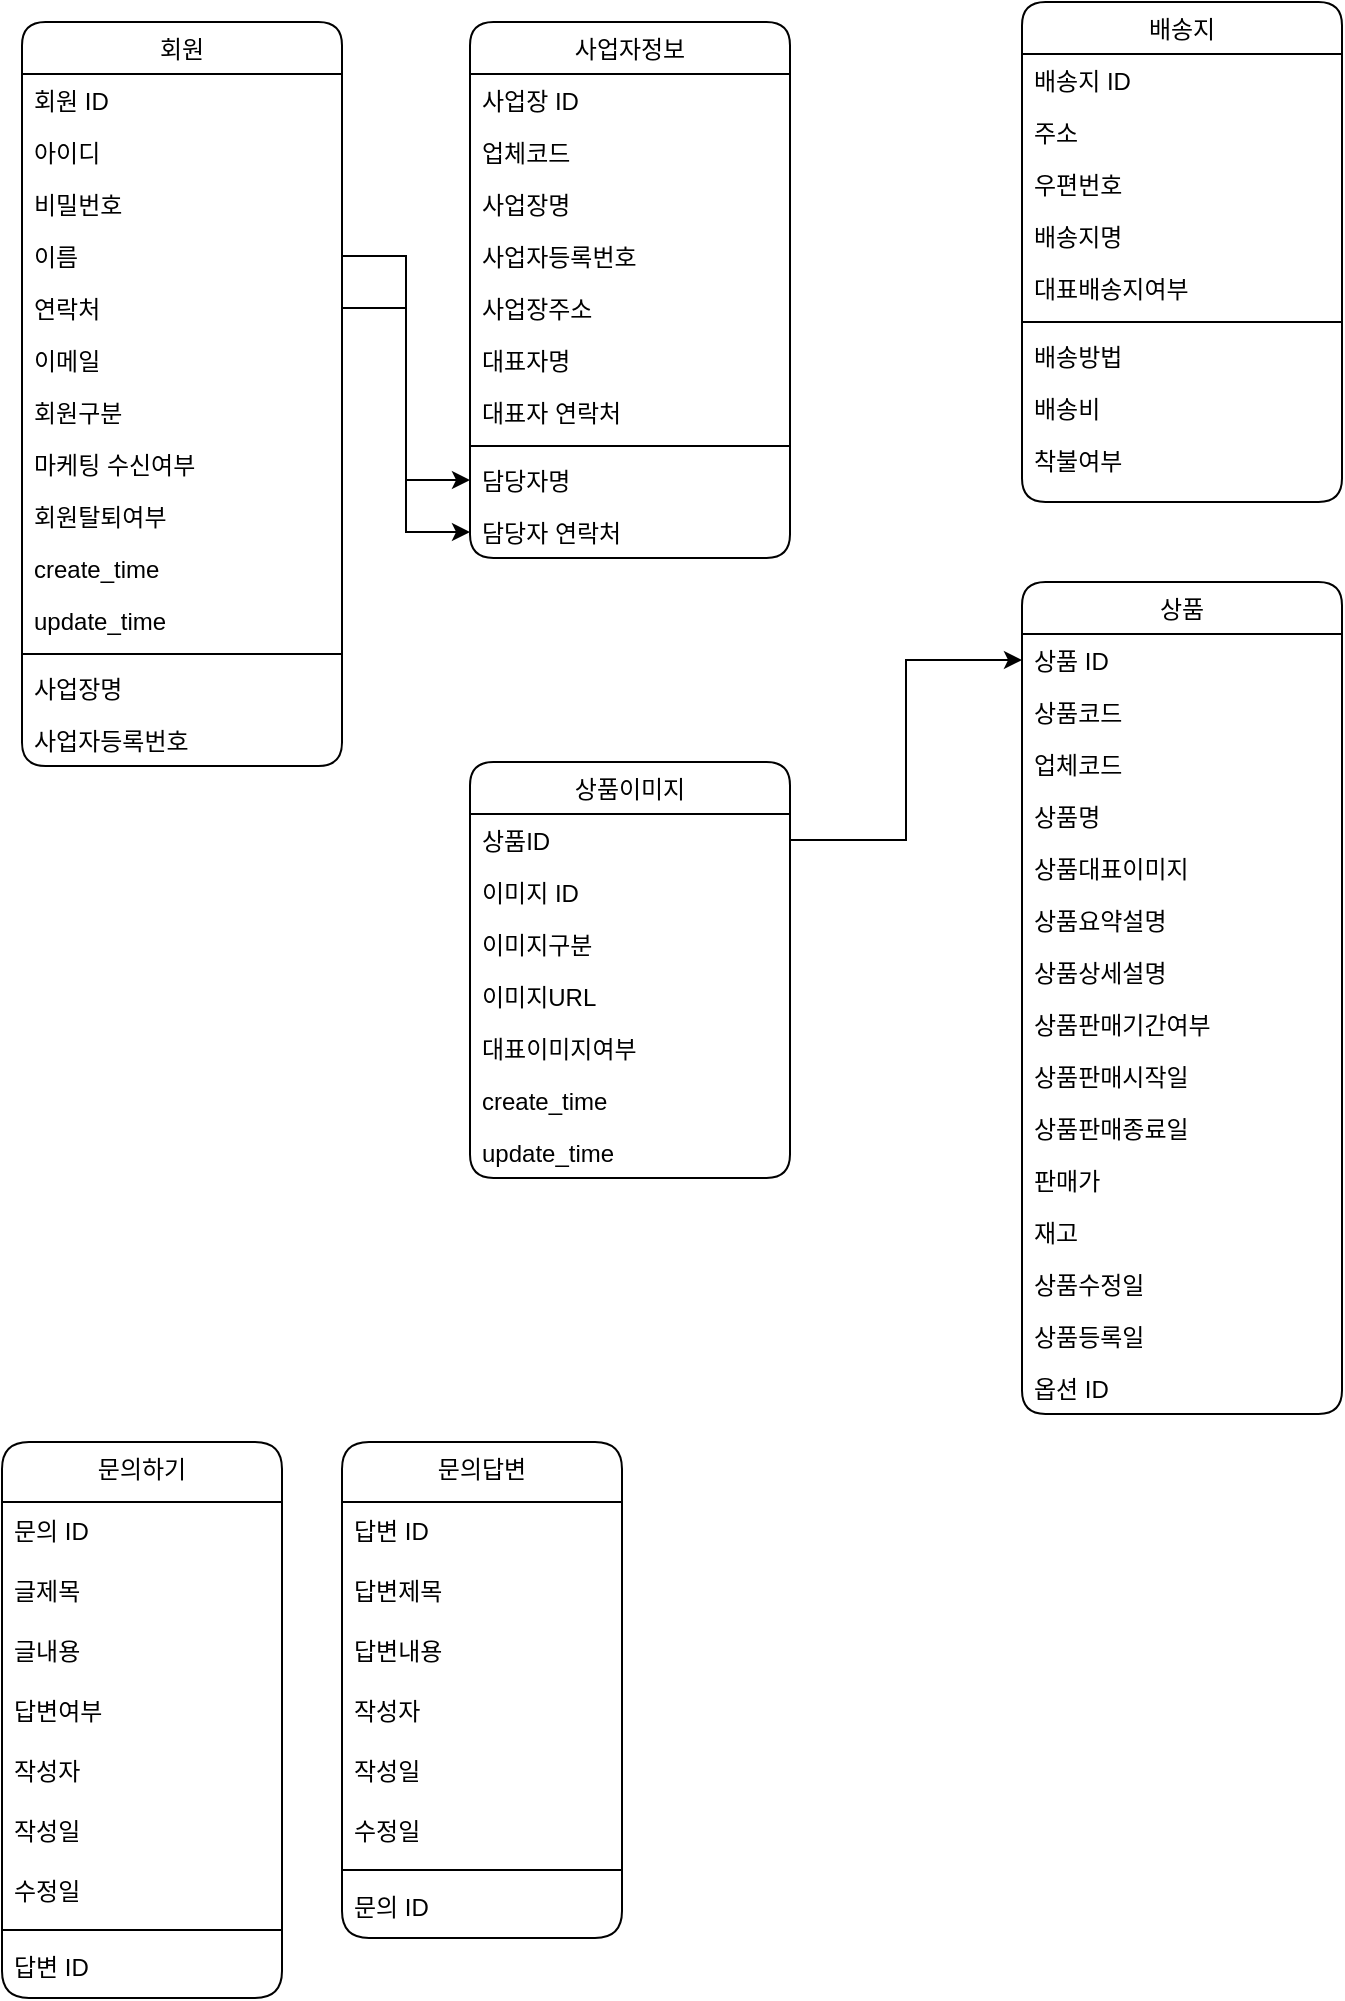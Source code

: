 <mxfile version="24.2.3" type="github">
  <diagram id="C5RBs43oDa-KdzZeNtuy" name="Page-1">
    <mxGraphModel dx="867" dy="577" grid="1" gridSize="10" guides="1" tooltips="1" connect="1" arrows="1" fold="1" page="1" pageScale="1" pageWidth="827" pageHeight="1169" background="#ffffff" math="0" shadow="0">
      <root>
        <mxCell id="WIyWlLk6GJQsqaUBKTNV-0" />
        <mxCell id="WIyWlLk6GJQsqaUBKTNV-1" parent="WIyWlLk6GJQsqaUBKTNV-0" />
        <mxCell id="zkfFHV4jXpPFQw0GAbJ--0" value="회원" style="swimlane;fontStyle=0;align=center;verticalAlign=top;childLayout=stackLayout;horizontal=1;startSize=26;horizontalStack=0;resizeParent=1;resizeLast=0;collapsible=1;marginBottom=0;rounded=1;shadow=0;strokeWidth=1;labelBackgroundColor=none;" parent="WIyWlLk6GJQsqaUBKTNV-1" vertex="1">
          <mxGeometry x="30" y="80" width="160" height="372" as="geometry">
            <mxRectangle x="230" y="140" width="160" height="26" as="alternateBounds" />
          </mxGeometry>
        </mxCell>
        <mxCell id="D6CnnBwUjy6RVh7Km_Zz-2" value="회원 ID" style="text;align=left;verticalAlign=top;spacingLeft=4;spacingRight=4;overflow=hidden;rotatable=0;points=[[0,0.5],[1,0.5]];portConstraint=eastwest;rounded=1;labelBackgroundColor=none;" parent="zkfFHV4jXpPFQw0GAbJ--0" vertex="1">
          <mxGeometry y="26" width="160" height="26" as="geometry" />
        </mxCell>
        <mxCell id="zkfFHV4jXpPFQw0GAbJ--3" value="아이디" style="text;align=left;verticalAlign=top;spacingLeft=4;spacingRight=4;overflow=hidden;rotatable=0;points=[[0,0.5],[1,0.5]];portConstraint=eastwest;rounded=1;shadow=0;html=0;labelBackgroundColor=none;" parent="zkfFHV4jXpPFQw0GAbJ--0" vertex="1">
          <mxGeometry y="52" width="160" height="26" as="geometry" />
        </mxCell>
        <mxCell id="D6CnnBwUjy6RVh7Km_Zz-1" value="비밀번호" style="text;align=left;verticalAlign=top;spacingLeft=4;spacingRight=4;overflow=hidden;rotatable=0;points=[[0,0.5],[1,0.5]];portConstraint=eastwest;rounded=1;labelBackgroundColor=none;" parent="zkfFHV4jXpPFQw0GAbJ--0" vertex="1">
          <mxGeometry y="78" width="160" height="26" as="geometry" />
        </mxCell>
        <mxCell id="zkfFHV4jXpPFQw0GAbJ--1" value="이름" style="text;align=left;verticalAlign=top;spacingLeft=4;spacingRight=4;overflow=hidden;rotatable=0;points=[[0,0.5],[1,0.5]];portConstraint=eastwest;rounded=1;labelBackgroundColor=none;" parent="zkfFHV4jXpPFQw0GAbJ--0" vertex="1">
          <mxGeometry y="104" width="160" height="26" as="geometry" />
        </mxCell>
        <mxCell id="zkfFHV4jXpPFQw0GAbJ--2" value="연락처" style="text;align=left;verticalAlign=top;spacingLeft=4;spacingRight=4;overflow=hidden;rotatable=0;points=[[0,0.5],[1,0.5]];portConstraint=eastwest;rounded=1;shadow=0;html=0;labelBackgroundColor=none;" parent="zkfFHV4jXpPFQw0GAbJ--0" vertex="1">
          <mxGeometry y="130" width="160" height="26" as="geometry" />
        </mxCell>
        <mxCell id="zkfFHV4jXpPFQw0GAbJ--5" value="이메일" style="text;align=left;verticalAlign=top;spacingLeft=4;spacingRight=4;overflow=hidden;rotatable=0;points=[[0,0.5],[1,0.5]];portConstraint=eastwest;rounded=1;labelBackgroundColor=none;" parent="zkfFHV4jXpPFQw0GAbJ--0" vertex="1">
          <mxGeometry y="156" width="160" height="26" as="geometry" />
        </mxCell>
        <mxCell id="8sYRke0jNfnRcLqzot3i-26" value="회원구분" style="text;align=left;verticalAlign=top;spacingLeft=4;spacingRight=4;overflow=hidden;rotatable=0;points=[[0,0.5],[1,0.5]];portConstraint=eastwest;rounded=1;labelBackgroundColor=none;" vertex="1" parent="zkfFHV4jXpPFQw0GAbJ--0">
          <mxGeometry y="182" width="160" height="26" as="geometry" />
        </mxCell>
        <mxCell id="D6CnnBwUjy6RVh7Km_Zz-12" value="마케팅 수신여부" style="text;align=left;verticalAlign=top;spacingLeft=4;spacingRight=4;overflow=hidden;rotatable=0;points=[[0,0.5],[1,0.5]];portConstraint=eastwest;rounded=1;labelBackgroundColor=none;" parent="zkfFHV4jXpPFQw0GAbJ--0" vertex="1">
          <mxGeometry y="208" width="160" height="26" as="geometry" />
        </mxCell>
        <mxCell id="D6CnnBwUjy6RVh7Km_Zz-54" value="회원탈퇴여부" style="text;align=left;verticalAlign=top;spacingLeft=4;spacingRight=4;overflow=hidden;rotatable=0;points=[[0,0.5],[1,0.5]];portConstraint=eastwest;rounded=1;labelBackgroundColor=none;" parent="zkfFHV4jXpPFQw0GAbJ--0" vertex="1">
          <mxGeometry y="234" width="160" height="26" as="geometry" />
        </mxCell>
        <mxCell id="8sYRke0jNfnRcLqzot3i-24" value="create_time" style="text;align=left;verticalAlign=top;spacingLeft=4;spacingRight=4;overflow=hidden;rotatable=0;points=[[0,0.5],[1,0.5]];portConstraint=eastwest;rounded=1;labelBackgroundColor=none;" vertex="1" parent="zkfFHV4jXpPFQw0GAbJ--0">
          <mxGeometry y="260" width="160" height="26" as="geometry" />
        </mxCell>
        <mxCell id="8sYRke0jNfnRcLqzot3i-25" value="update_time" style="text;align=left;verticalAlign=top;spacingLeft=4;spacingRight=4;overflow=hidden;rotatable=0;points=[[0,0.5],[1,0.5]];portConstraint=eastwest;rounded=1;labelBackgroundColor=none;" vertex="1" parent="zkfFHV4jXpPFQw0GAbJ--0">
          <mxGeometry y="286" width="160" height="26" as="geometry" />
        </mxCell>
        <mxCell id="D6CnnBwUjy6RVh7Km_Zz-14" value="" style="line;html=1;strokeWidth=1;align=left;verticalAlign=middle;spacingTop=-1;spacingLeft=3;spacingRight=3;rotatable=0;labelPosition=right;points=[];portConstraint=eastwest;rounded=1;labelBackgroundColor=none;" parent="zkfFHV4jXpPFQw0GAbJ--0" vertex="1">
          <mxGeometry y="312" width="160" height="8" as="geometry" />
        </mxCell>
        <mxCell id="D6CnnBwUjy6RVh7Km_Zz-13" value="사업장명" style="text;align=left;verticalAlign=top;spacingLeft=4;spacingRight=4;overflow=hidden;rotatable=0;points=[[0,0.5],[1,0.5]];portConstraint=eastwest;rounded=1;labelBackgroundColor=none;" parent="zkfFHV4jXpPFQw0GAbJ--0" vertex="1">
          <mxGeometry y="320" width="160" height="26" as="geometry" />
        </mxCell>
        <mxCell id="D6CnnBwUjy6RVh7Km_Zz-15" value="사업자등록번호" style="text;align=left;verticalAlign=top;spacingLeft=4;spacingRight=4;overflow=hidden;rotatable=0;points=[[0,0.5],[1,0.5]];portConstraint=eastwest;rounded=1;labelBackgroundColor=none;" parent="zkfFHV4jXpPFQw0GAbJ--0" vertex="1">
          <mxGeometry y="346" width="160" height="26" as="geometry" />
        </mxCell>
        <mxCell id="zkfFHV4jXpPFQw0GAbJ--17" value="배송지" style="swimlane;fontStyle=0;align=center;verticalAlign=top;childLayout=stackLayout;horizontal=1;startSize=26;horizontalStack=0;resizeParent=1;resizeLast=0;collapsible=1;marginBottom=0;rounded=1;shadow=0;strokeWidth=1;labelBackgroundColor=none;" parent="WIyWlLk6GJQsqaUBKTNV-1" vertex="1">
          <mxGeometry x="530" y="70" width="160" height="250" as="geometry">
            <mxRectangle x="550" y="140" width="160" height="26" as="alternateBounds" />
          </mxGeometry>
        </mxCell>
        <mxCell id="zkfFHV4jXpPFQw0GAbJ--18" value="배송지 ID" style="text;align=left;verticalAlign=top;spacingLeft=4;spacingRight=4;overflow=hidden;rotatable=0;points=[[0,0.5],[1,0.5]];portConstraint=eastwest;rounded=1;labelBackgroundColor=none;" parent="zkfFHV4jXpPFQw0GAbJ--17" vertex="1">
          <mxGeometry y="26" width="160" height="26" as="geometry" />
        </mxCell>
        <mxCell id="zkfFHV4jXpPFQw0GAbJ--20" value="주소" style="text;align=left;verticalAlign=top;spacingLeft=4;spacingRight=4;overflow=hidden;rotatable=0;points=[[0,0.5],[1,0.5]];portConstraint=eastwest;rounded=1;shadow=0;html=0;labelBackgroundColor=none;" parent="zkfFHV4jXpPFQw0GAbJ--17" vertex="1">
          <mxGeometry y="52" width="160" height="26" as="geometry" />
        </mxCell>
        <mxCell id="zkfFHV4jXpPFQw0GAbJ--19" value="우편번호" style="text;align=left;verticalAlign=top;spacingLeft=4;spacingRight=4;overflow=hidden;rotatable=0;points=[[0,0.5],[1,0.5]];portConstraint=eastwest;rounded=1;shadow=0;html=0;labelBackgroundColor=none;" parent="zkfFHV4jXpPFQw0GAbJ--17" vertex="1">
          <mxGeometry y="78" width="160" height="26" as="geometry" />
        </mxCell>
        <mxCell id="zkfFHV4jXpPFQw0GAbJ--21" value="배송지명" style="text;align=left;verticalAlign=top;spacingLeft=4;spacingRight=4;overflow=hidden;rotatable=0;points=[[0,0.5],[1,0.5]];portConstraint=eastwest;rounded=1;shadow=0;html=0;labelBackgroundColor=none;" parent="zkfFHV4jXpPFQw0GAbJ--17" vertex="1">
          <mxGeometry y="104" width="160" height="26" as="geometry" />
        </mxCell>
        <mxCell id="zkfFHV4jXpPFQw0GAbJ--22" value="대표배송지여부" style="text;align=left;verticalAlign=top;spacingLeft=4;spacingRight=4;overflow=hidden;rotatable=0;points=[[0,0.5],[1,0.5]];portConstraint=eastwest;rounded=1;shadow=0;html=0;labelBackgroundColor=none;" parent="zkfFHV4jXpPFQw0GAbJ--17" vertex="1">
          <mxGeometry y="130" width="160" height="26" as="geometry" />
        </mxCell>
        <mxCell id="zkfFHV4jXpPFQw0GAbJ--23" value="" style="line;html=1;strokeWidth=1;align=left;verticalAlign=middle;spacingTop=-1;spacingLeft=3;spacingRight=3;rotatable=0;labelPosition=right;points=[];portConstraint=eastwest;rounded=1;labelBackgroundColor=none;" parent="zkfFHV4jXpPFQw0GAbJ--17" vertex="1">
          <mxGeometry y="156" width="160" height="8" as="geometry" />
        </mxCell>
        <mxCell id="zkfFHV4jXpPFQw0GAbJ--24" value="배송방법" style="text;align=left;verticalAlign=top;spacingLeft=4;spacingRight=4;overflow=hidden;rotatable=0;points=[[0,0.5],[1,0.5]];portConstraint=eastwest;rounded=1;labelBackgroundColor=none;" parent="zkfFHV4jXpPFQw0GAbJ--17" vertex="1">
          <mxGeometry y="164" width="160" height="26" as="geometry" />
        </mxCell>
        <mxCell id="zkfFHV4jXpPFQw0GAbJ--25" value="배송비" style="text;align=left;verticalAlign=top;spacingLeft=4;spacingRight=4;overflow=hidden;rotatable=0;points=[[0,0.5],[1,0.5]];portConstraint=eastwest;rounded=1;labelBackgroundColor=none;" parent="zkfFHV4jXpPFQw0GAbJ--17" vertex="1">
          <mxGeometry y="190" width="160" height="26" as="geometry" />
        </mxCell>
        <mxCell id="D6CnnBwUjy6RVh7Km_Zz-21" value="착불여부" style="text;align=left;verticalAlign=top;spacingLeft=4;spacingRight=4;overflow=hidden;rotatable=0;points=[[0,0.5],[1,0.5]];portConstraint=eastwest;rounded=1;labelBackgroundColor=none;" parent="zkfFHV4jXpPFQw0GAbJ--17" vertex="1">
          <mxGeometry y="216" width="160" height="26" as="geometry" />
        </mxCell>
        <mxCell id="D6CnnBwUjy6RVh7Km_Zz-3" value="사업자정보" style="swimlane;fontStyle=0;align=center;verticalAlign=top;childLayout=stackLayout;horizontal=1;startSize=26;horizontalStack=0;resizeParent=1;resizeLast=0;collapsible=1;marginBottom=0;rounded=1;shadow=0;strokeWidth=1;labelBackgroundColor=none;" parent="WIyWlLk6GJQsqaUBKTNV-1" vertex="1">
          <mxGeometry x="254" y="80" width="160" height="268" as="geometry">
            <mxRectangle x="550" y="140" width="160" height="26" as="alternateBounds" />
          </mxGeometry>
        </mxCell>
        <mxCell id="D6CnnBwUjy6RVh7Km_Zz-4" value="사업장 ID" style="text;align=left;verticalAlign=top;spacingLeft=4;spacingRight=4;overflow=hidden;rotatable=0;points=[[0,0.5],[1,0.5]];portConstraint=eastwest;rounded=1;labelBackgroundColor=none;" parent="D6CnnBwUjy6RVh7Km_Zz-3" vertex="1">
          <mxGeometry y="26" width="160" height="26" as="geometry" />
        </mxCell>
        <mxCell id="D6CnnBwUjy6RVh7Km_Zz-33" value="업체코드" style="text;align=left;verticalAlign=top;spacingLeft=4;spacingRight=4;overflow=hidden;rotatable=0;points=[[0,0.5],[1,0.5]];portConstraint=eastwest;rounded=1;labelBackgroundColor=none;" parent="D6CnnBwUjy6RVh7Km_Zz-3" vertex="1">
          <mxGeometry y="52" width="160" height="26" as="geometry" />
        </mxCell>
        <mxCell id="D6CnnBwUjy6RVh7Km_Zz-20" value="사업장명" style="text;align=left;verticalAlign=top;spacingLeft=4;spacingRight=4;overflow=hidden;rotatable=0;points=[[0,0.5],[1,0.5]];portConstraint=eastwest;rounded=1;labelBackgroundColor=none;" parent="D6CnnBwUjy6RVh7Km_Zz-3" vertex="1">
          <mxGeometry y="78" width="160" height="26" as="geometry" />
        </mxCell>
        <mxCell id="D6CnnBwUjy6RVh7Km_Zz-7" value="사업자등록번호" style="text;align=left;verticalAlign=top;spacingLeft=4;spacingRight=4;overflow=hidden;rotatable=0;points=[[0,0.5],[1,0.5]];portConstraint=eastwest;rounded=1;shadow=0;html=0;labelBackgroundColor=none;" parent="D6CnnBwUjy6RVh7Km_Zz-3" vertex="1">
          <mxGeometry y="104" width="160" height="26" as="geometry" />
        </mxCell>
        <mxCell id="D6CnnBwUjy6RVh7Km_Zz-8" value="사업장주소" style="text;align=left;verticalAlign=top;spacingLeft=4;spacingRight=4;overflow=hidden;rotatable=0;points=[[0,0.5],[1,0.5]];portConstraint=eastwest;rounded=1;shadow=0;html=0;labelBackgroundColor=none;" parent="D6CnnBwUjy6RVh7Km_Zz-3" vertex="1">
          <mxGeometry y="130" width="160" height="26" as="geometry" />
        </mxCell>
        <mxCell id="D6CnnBwUjy6RVh7Km_Zz-5" value="대표자명" style="text;align=left;verticalAlign=top;spacingLeft=4;spacingRight=4;overflow=hidden;rotatable=0;points=[[0,0.5],[1,0.5]];portConstraint=eastwest;rounded=1;shadow=0;html=0;labelBackgroundColor=none;" parent="D6CnnBwUjy6RVh7Km_Zz-3" vertex="1">
          <mxGeometry y="156" width="160" height="26" as="geometry" />
        </mxCell>
        <mxCell id="D6CnnBwUjy6RVh7Km_Zz-6" value="대표자 연락처" style="text;align=left;verticalAlign=top;spacingLeft=4;spacingRight=4;overflow=hidden;rotatable=0;points=[[0,0.5],[1,0.5]];portConstraint=eastwest;rounded=1;shadow=0;html=0;labelBackgroundColor=none;" parent="D6CnnBwUjy6RVh7Km_Zz-3" vertex="1">
          <mxGeometry y="182" width="160" height="26" as="geometry" />
        </mxCell>
        <mxCell id="D6CnnBwUjy6RVh7Km_Zz-9" value="" style="line;html=1;strokeWidth=1;align=left;verticalAlign=middle;spacingTop=-1;spacingLeft=3;spacingRight=3;rotatable=0;labelPosition=right;points=[];portConstraint=eastwest;rounded=1;labelBackgroundColor=none;" parent="D6CnnBwUjy6RVh7Km_Zz-3" vertex="1">
          <mxGeometry y="208" width="160" height="8" as="geometry" />
        </mxCell>
        <mxCell id="D6CnnBwUjy6RVh7Km_Zz-10" value="담당자명" style="text;align=left;verticalAlign=top;spacingLeft=4;spacingRight=4;overflow=hidden;rotatable=0;points=[[0,0.5],[1,0.5]];portConstraint=eastwest;rounded=1;labelBackgroundColor=none;" parent="D6CnnBwUjy6RVh7Km_Zz-3" vertex="1">
          <mxGeometry y="216" width="160" height="26" as="geometry" />
        </mxCell>
        <mxCell id="D6CnnBwUjy6RVh7Km_Zz-11" value="담당자 연락처" style="text;align=left;verticalAlign=top;spacingLeft=4;spacingRight=4;overflow=hidden;rotatable=0;points=[[0,0.5],[1,0.5]];portConstraint=eastwest;rounded=1;labelBackgroundColor=none;" parent="D6CnnBwUjy6RVh7Km_Zz-3" vertex="1">
          <mxGeometry y="242" width="160" height="26" as="geometry" />
        </mxCell>
        <mxCell id="D6CnnBwUjy6RVh7Km_Zz-23" value="상품" style="swimlane;fontStyle=0;align=center;verticalAlign=top;childLayout=stackLayout;horizontal=1;startSize=26;horizontalStack=0;resizeParent=1;resizeLast=0;collapsible=1;marginBottom=0;rounded=1;shadow=0;strokeWidth=1;labelBackgroundColor=none;" parent="WIyWlLk6GJQsqaUBKTNV-1" vertex="1">
          <mxGeometry x="530" y="360" width="160" height="416" as="geometry">
            <mxRectangle x="550" y="140" width="160" height="26" as="alternateBounds" />
          </mxGeometry>
        </mxCell>
        <mxCell id="D6CnnBwUjy6RVh7Km_Zz-24" value="상품 ID" style="text;align=left;verticalAlign=top;spacingLeft=4;spacingRight=4;overflow=hidden;rotatable=0;points=[[0,0.5],[1,0.5]];portConstraint=eastwest;rounded=1;labelBackgroundColor=none;" parent="D6CnnBwUjy6RVh7Km_Zz-23" vertex="1">
          <mxGeometry y="26" width="160" height="26" as="geometry" />
        </mxCell>
        <mxCell id="D6CnnBwUjy6RVh7Km_Zz-25" value="상품코드" style="text;align=left;verticalAlign=top;spacingLeft=4;spacingRight=4;overflow=hidden;rotatable=0;points=[[0,0.5],[1,0.5]];portConstraint=eastwest;rounded=1;shadow=0;html=0;labelBackgroundColor=none;" parent="D6CnnBwUjy6RVh7Km_Zz-23" vertex="1">
          <mxGeometry y="52" width="160" height="26" as="geometry" />
        </mxCell>
        <mxCell id="D6CnnBwUjy6RVh7Km_Zz-26" value="업체코드" style="text;align=left;verticalAlign=top;spacingLeft=4;spacingRight=4;overflow=hidden;rotatable=0;points=[[0,0.5],[1,0.5]];portConstraint=eastwest;rounded=1;shadow=0;html=0;labelBackgroundColor=none;" parent="D6CnnBwUjy6RVh7Km_Zz-23" vertex="1">
          <mxGeometry y="78" width="160" height="26" as="geometry" />
        </mxCell>
        <mxCell id="D6CnnBwUjy6RVh7Km_Zz-27" value="상품명" style="text;align=left;verticalAlign=top;spacingLeft=4;spacingRight=4;overflow=hidden;rotatable=0;points=[[0,0.5],[1,0.5]];portConstraint=eastwest;rounded=1;shadow=0;html=0;labelBackgroundColor=none;" parent="D6CnnBwUjy6RVh7Km_Zz-23" vertex="1">
          <mxGeometry y="104" width="160" height="26" as="geometry" />
        </mxCell>
        <mxCell id="D6CnnBwUjy6RVh7Km_Zz-28" value="상품대표이미지" style="text;align=left;verticalAlign=top;spacingLeft=4;spacingRight=4;overflow=hidden;rotatable=0;points=[[0,0.5],[1,0.5]];portConstraint=eastwest;rounded=1;shadow=0;html=0;labelBackgroundColor=none;" parent="D6CnnBwUjy6RVh7Km_Zz-23" vertex="1">
          <mxGeometry y="130" width="160" height="26" as="geometry" />
        </mxCell>
        <mxCell id="D6CnnBwUjy6RVh7Km_Zz-30" value="상품요약설명" style="text;align=left;verticalAlign=top;spacingLeft=4;spacingRight=4;overflow=hidden;rotatable=0;points=[[0,0.5],[1,0.5]];portConstraint=eastwest;rounded=1;labelBackgroundColor=none;" parent="D6CnnBwUjy6RVh7Km_Zz-23" vertex="1">
          <mxGeometry y="156" width="160" height="26" as="geometry" />
        </mxCell>
        <mxCell id="D6CnnBwUjy6RVh7Km_Zz-31" value="상품상세설명" style="text;align=left;verticalAlign=top;spacingLeft=4;spacingRight=4;overflow=hidden;rotatable=0;points=[[0,0.5],[1,0.5]];portConstraint=eastwest;rounded=1;labelBackgroundColor=none;" parent="D6CnnBwUjy6RVh7Km_Zz-23" vertex="1">
          <mxGeometry y="182" width="160" height="26" as="geometry" />
        </mxCell>
        <mxCell id="D6CnnBwUjy6RVh7Km_Zz-32" value="상품판매기간여부" style="text;align=left;verticalAlign=top;spacingLeft=4;spacingRight=4;overflow=hidden;rotatable=0;points=[[0,0.5],[1,0.5]];portConstraint=eastwest;rounded=1;labelBackgroundColor=none;" parent="D6CnnBwUjy6RVh7Km_Zz-23" vertex="1">
          <mxGeometry y="208" width="160" height="26" as="geometry" />
        </mxCell>
        <mxCell id="D6CnnBwUjy6RVh7Km_Zz-50" value="상품판매시작일" style="text;align=left;verticalAlign=top;spacingLeft=4;spacingRight=4;overflow=hidden;rotatable=0;points=[[0,0.5],[1,0.5]];portConstraint=eastwest;rounded=1;labelBackgroundColor=none;" parent="D6CnnBwUjy6RVh7Km_Zz-23" vertex="1">
          <mxGeometry y="234" width="160" height="26" as="geometry" />
        </mxCell>
        <mxCell id="D6CnnBwUjy6RVh7Km_Zz-51" value="상품판매종료일" style="text;align=left;verticalAlign=top;spacingLeft=4;spacingRight=4;overflow=hidden;rotatable=0;points=[[0,0.5],[1,0.5]];portConstraint=eastwest;rounded=1;labelBackgroundColor=none;" parent="D6CnnBwUjy6RVh7Km_Zz-23" vertex="1">
          <mxGeometry y="260" width="160" height="26" as="geometry" />
        </mxCell>
        <mxCell id="D6CnnBwUjy6RVh7Km_Zz-52" value="판매가&#xa;" style="text;align=left;verticalAlign=top;spacingLeft=4;spacingRight=4;overflow=hidden;rotatable=0;points=[[0,0.5],[1,0.5]];portConstraint=eastwest;rounded=1;labelBackgroundColor=none;" parent="D6CnnBwUjy6RVh7Km_Zz-23" vertex="1">
          <mxGeometry y="286" width="160" height="26" as="geometry" />
        </mxCell>
        <mxCell id="D6CnnBwUjy6RVh7Km_Zz-53" value="재고&#xa;" style="text;align=left;verticalAlign=top;spacingLeft=4;spacingRight=4;overflow=hidden;rotatable=0;points=[[0,0.5],[1,0.5]];portConstraint=eastwest;rounded=1;labelBackgroundColor=none;" parent="D6CnnBwUjy6RVh7Km_Zz-23" vertex="1">
          <mxGeometry y="312" width="160" height="26" as="geometry" />
        </mxCell>
        <mxCell id="D6CnnBwUjy6RVh7Km_Zz-58" value="상품수정일" style="text;align=left;verticalAlign=top;spacingLeft=4;spacingRight=4;overflow=hidden;rotatable=0;points=[[0,0.5],[1,0.5]];portConstraint=eastwest;rounded=1;labelBackgroundColor=none;" parent="D6CnnBwUjy6RVh7Km_Zz-23" vertex="1">
          <mxGeometry y="338" width="160" height="26" as="geometry" />
        </mxCell>
        <mxCell id="8sYRke0jNfnRcLqzot3i-0" value="상품등록일&#xa;&#xa;" style="text;align=left;verticalAlign=top;spacingLeft=4;spacingRight=4;overflow=hidden;rotatable=0;points=[[0,0.5],[1,0.5]];portConstraint=eastwest;rounded=1;labelBackgroundColor=none;" vertex="1" parent="D6CnnBwUjy6RVh7Km_Zz-23">
          <mxGeometry y="364" width="160" height="26" as="geometry" />
        </mxCell>
        <mxCell id="8sYRke0jNfnRcLqzot3i-46" value="옵션 ID" style="text;align=left;verticalAlign=top;spacingLeft=4;spacingRight=4;overflow=hidden;rotatable=0;points=[[0,0.5],[1,0.5]];portConstraint=eastwest;rounded=1;labelBackgroundColor=none;" vertex="1" parent="D6CnnBwUjy6RVh7Km_Zz-23">
          <mxGeometry y="390" width="160" height="26" as="geometry" />
        </mxCell>
        <mxCell id="D6CnnBwUjy6RVh7Km_Zz-34" value="상품이미지" style="swimlane;fontStyle=0;align=center;verticalAlign=top;childLayout=stackLayout;horizontal=1;startSize=26;horizontalStack=0;resizeParent=1;resizeLast=0;collapsible=1;marginBottom=0;rounded=1;shadow=0;strokeWidth=1;labelBackgroundColor=none;" parent="WIyWlLk6GJQsqaUBKTNV-1" vertex="1">
          <mxGeometry x="254" y="450" width="160" height="208" as="geometry">
            <mxRectangle x="550" y="140" width="160" height="26" as="alternateBounds" />
          </mxGeometry>
        </mxCell>
        <mxCell id="D6CnnBwUjy6RVh7Km_Zz-36" value="상품ID" style="text;align=left;verticalAlign=top;spacingLeft=4;spacingRight=4;overflow=hidden;rotatable=0;points=[[0,0.5],[1,0.5]];portConstraint=eastwest;rounded=1;shadow=0;html=0;labelBackgroundColor=none;" parent="D6CnnBwUjy6RVh7Km_Zz-34" vertex="1">
          <mxGeometry y="26" width="160" height="26" as="geometry" />
        </mxCell>
        <mxCell id="D6CnnBwUjy6RVh7Km_Zz-35" value="이미지 ID" style="text;align=left;verticalAlign=top;spacingLeft=4;spacingRight=4;overflow=hidden;rotatable=0;points=[[0,0.5],[1,0.5]];portConstraint=eastwest;rounded=1;labelBackgroundColor=none;" parent="D6CnnBwUjy6RVh7Km_Zz-34" vertex="1">
          <mxGeometry y="52" width="160" height="26" as="geometry" />
        </mxCell>
        <mxCell id="D6CnnBwUjy6RVh7Km_Zz-47" value="이미지구분" style="text;align=left;verticalAlign=top;spacingLeft=4;spacingRight=4;overflow=hidden;rotatable=0;points=[[0,0.5],[1,0.5]];portConstraint=eastwest;rounded=1;shadow=0;html=0;labelBackgroundColor=none;" parent="D6CnnBwUjy6RVh7Km_Zz-34" vertex="1">
          <mxGeometry y="78" width="160" height="26" as="geometry" />
        </mxCell>
        <mxCell id="D6CnnBwUjy6RVh7Km_Zz-37" value="이미지URL" style="text;align=left;verticalAlign=top;spacingLeft=4;spacingRight=4;overflow=hidden;rotatable=0;points=[[0,0.5],[1,0.5]];portConstraint=eastwest;rounded=1;shadow=0;html=0;labelBackgroundColor=none;" parent="D6CnnBwUjy6RVh7Km_Zz-34" vertex="1">
          <mxGeometry y="104" width="160" height="26" as="geometry" />
        </mxCell>
        <mxCell id="D6CnnBwUjy6RVh7Km_Zz-45" value="대표이미지여부" style="text;align=left;verticalAlign=top;spacingLeft=4;spacingRight=4;overflow=hidden;rotatable=0;points=[[0,0.5],[1,0.5]];portConstraint=eastwest;rounded=1;shadow=0;html=0;labelBackgroundColor=none;" parent="D6CnnBwUjy6RVh7Km_Zz-34" vertex="1">
          <mxGeometry y="130" width="160" height="26" as="geometry" />
        </mxCell>
        <mxCell id="8sYRke0jNfnRcLqzot3i-47" value="create_time" style="text;align=left;verticalAlign=top;spacingLeft=4;spacingRight=4;overflow=hidden;rotatable=0;points=[[0,0.5],[1,0.5]];portConstraint=eastwest;rounded=1;shadow=0;html=0;labelBackgroundColor=none;" vertex="1" parent="D6CnnBwUjy6RVh7Km_Zz-34">
          <mxGeometry y="156" width="160" height="26" as="geometry" />
        </mxCell>
        <mxCell id="8sYRke0jNfnRcLqzot3i-48" value="update_time" style="text;align=left;verticalAlign=top;spacingLeft=4;spacingRight=4;overflow=hidden;rotatable=0;points=[[0,0.5],[1,0.5]];portConstraint=eastwest;rounded=1;shadow=0;html=0;labelBackgroundColor=none;" vertex="1" parent="D6CnnBwUjy6RVh7Km_Zz-34">
          <mxGeometry y="182" width="160" height="26" as="geometry" />
        </mxCell>
        <mxCell id="D6CnnBwUjy6RVh7Km_Zz-43" style="edgeStyle=orthogonalEdgeStyle;rounded=0;orthogonalLoop=1;jettySize=auto;html=1;exitX=1;exitY=0.5;exitDx=0;exitDy=0;entryX=0;entryY=0.5;entryDx=0;entryDy=0;flowAnimation=0;" parent="WIyWlLk6GJQsqaUBKTNV-1" source="D6CnnBwUjy6RVh7Km_Zz-36" target="D6CnnBwUjy6RVh7Km_Zz-24" edge="1">
          <mxGeometry relative="1" as="geometry" />
        </mxCell>
        <mxCell id="D6CnnBwUjy6RVh7Km_Zz-55" style="edgeStyle=orthogonalEdgeStyle;rounded=0;orthogonalLoop=1;jettySize=auto;html=1;exitX=1;exitY=0.5;exitDx=0;exitDy=0;entryX=0;entryY=0.5;entryDx=0;entryDy=0;" parent="WIyWlLk6GJQsqaUBKTNV-1" source="zkfFHV4jXpPFQw0GAbJ--1" target="D6CnnBwUjy6RVh7Km_Zz-10" edge="1">
          <mxGeometry relative="1" as="geometry" />
        </mxCell>
        <mxCell id="D6CnnBwUjy6RVh7Km_Zz-56" style="edgeStyle=orthogonalEdgeStyle;rounded=0;orthogonalLoop=1;jettySize=auto;html=1;exitX=1;exitY=0.5;exitDx=0;exitDy=0;" parent="WIyWlLk6GJQsqaUBKTNV-1" source="zkfFHV4jXpPFQw0GAbJ--2" target="D6CnnBwUjy6RVh7Km_Zz-11" edge="1">
          <mxGeometry relative="1" as="geometry" />
        </mxCell>
        <mxCell id="8sYRke0jNfnRcLqzot3i-20" value="문의하기" style="swimlane;fontStyle=0;childLayout=stackLayout;horizontal=1;startSize=30;horizontalStack=0;resizeParent=1;resizeParentMax=0;resizeLast=0;collapsible=1;marginBottom=0;whiteSpace=wrap;html=1;rounded=1;shadow=0;strokeColor=default;strokeWidth=1;align=center;verticalAlign=top;fontFamily=Helvetica;fontSize=12;fontColor=default;labelBackgroundColor=none;fillColor=default;movable=1;resizable=1;rotatable=1;deletable=1;editable=1;locked=0;connectable=1;" vertex="1" parent="WIyWlLk6GJQsqaUBKTNV-1">
          <mxGeometry x="20" y="790" width="140" height="278" as="geometry" />
        </mxCell>
        <mxCell id="8sYRke0jNfnRcLqzot3i-21" value="문의 ID" style="text;strokeColor=none;fillColor=none;align=left;verticalAlign=middle;spacingLeft=4;spacingRight=4;overflow=hidden;points=[[0,0.5],[1,0.5]];portConstraint=eastwest;rotatable=0;whiteSpace=wrap;html=1;fontFamily=Helvetica;fontSize=12;fontColor=default;fontStyle=0;labelBackgroundColor=none;" vertex="1" parent="8sYRke0jNfnRcLqzot3i-20">
          <mxGeometry y="30" width="140" height="30" as="geometry" />
        </mxCell>
        <mxCell id="8sYRke0jNfnRcLqzot3i-27" value="글제목" style="text;strokeColor=none;fillColor=none;align=left;verticalAlign=middle;spacingLeft=4;spacingRight=4;overflow=hidden;points=[[0,0.5],[1,0.5]];portConstraint=eastwest;rotatable=0;whiteSpace=wrap;html=1;fontFamily=Helvetica;fontSize=12;fontColor=default;fontStyle=0;labelBackgroundColor=none;" vertex="1" parent="8sYRke0jNfnRcLqzot3i-20">
          <mxGeometry y="60" width="140" height="30" as="geometry" />
        </mxCell>
        <mxCell id="8sYRke0jNfnRcLqzot3i-28" value="글내용" style="text;strokeColor=none;fillColor=none;align=left;verticalAlign=middle;spacingLeft=4;spacingRight=4;overflow=hidden;points=[[0,0.5],[1,0.5]];portConstraint=eastwest;rotatable=0;whiteSpace=wrap;html=1;fontFamily=Helvetica;fontSize=12;fontColor=default;fontStyle=0;labelBackgroundColor=none;" vertex="1" parent="8sYRke0jNfnRcLqzot3i-20">
          <mxGeometry y="90" width="140" height="30" as="geometry" />
        </mxCell>
        <mxCell id="8sYRke0jNfnRcLqzot3i-30" value="답변여부" style="text;strokeColor=none;fillColor=none;align=left;verticalAlign=middle;spacingLeft=4;spacingRight=4;overflow=hidden;points=[[0,0.5],[1,0.5]];portConstraint=eastwest;rotatable=0;whiteSpace=wrap;html=1;fontFamily=Helvetica;fontSize=12;fontColor=default;fontStyle=0;labelBackgroundColor=none;" vertex="1" parent="8sYRke0jNfnRcLqzot3i-20">
          <mxGeometry y="120" width="140" height="30" as="geometry" />
        </mxCell>
        <mxCell id="8sYRke0jNfnRcLqzot3i-22" value="작성자" style="text;strokeColor=none;fillColor=none;align=left;verticalAlign=middle;spacingLeft=4;spacingRight=4;overflow=hidden;points=[[0,0.5],[1,0.5]];portConstraint=eastwest;rotatable=0;whiteSpace=wrap;html=1;fontFamily=Helvetica;fontSize=12;fontColor=default;fontStyle=0;labelBackgroundColor=none;" vertex="1" parent="8sYRke0jNfnRcLqzot3i-20">
          <mxGeometry y="150" width="140" height="30" as="geometry" />
        </mxCell>
        <mxCell id="8sYRke0jNfnRcLqzot3i-23" value="작성일" style="text;strokeColor=none;fillColor=none;align=left;verticalAlign=middle;spacingLeft=4;spacingRight=4;overflow=hidden;points=[[0,0.5],[1,0.5]];portConstraint=eastwest;rotatable=0;whiteSpace=wrap;html=1;fontFamily=Helvetica;fontSize=12;fontColor=default;fontStyle=0;labelBackgroundColor=none;" vertex="1" parent="8sYRke0jNfnRcLqzot3i-20">
          <mxGeometry y="180" width="140" height="30" as="geometry" />
        </mxCell>
        <mxCell id="8sYRke0jNfnRcLqzot3i-29" value="수정일" style="text;strokeColor=none;fillColor=none;align=left;verticalAlign=middle;spacingLeft=4;spacingRight=4;overflow=hidden;points=[[0,0.5],[1,0.5]];portConstraint=eastwest;rotatable=0;whiteSpace=wrap;html=1;fontFamily=Helvetica;fontSize=12;fontColor=default;fontStyle=0;labelBackgroundColor=none;" vertex="1" parent="8sYRke0jNfnRcLqzot3i-20">
          <mxGeometry y="210" width="140" height="30" as="geometry" />
        </mxCell>
        <mxCell id="8sYRke0jNfnRcLqzot3i-42" value="" style="line;html=1;strokeWidth=1;align=left;verticalAlign=middle;spacingTop=-1;spacingLeft=3;spacingRight=3;rotatable=0;labelPosition=right;points=[];portConstraint=eastwest;rounded=1;labelBackgroundColor=none;" vertex="1" parent="8sYRke0jNfnRcLqzot3i-20">
          <mxGeometry y="240" width="140" height="8" as="geometry" />
        </mxCell>
        <mxCell id="8sYRke0jNfnRcLqzot3i-31" value="답변&amp;nbsp;&lt;span style=&quot;background-color: initial;&quot;&gt;ID&lt;/span&gt;" style="text;strokeColor=none;fillColor=none;align=left;verticalAlign=middle;spacingLeft=4;spacingRight=4;overflow=hidden;points=[[0,0.5],[1,0.5]];portConstraint=eastwest;rotatable=0;whiteSpace=wrap;html=1;fontFamily=Helvetica;fontSize=12;fontColor=default;fontStyle=0;labelBackgroundColor=none;" vertex="1" parent="8sYRke0jNfnRcLqzot3i-20">
          <mxGeometry y="248" width="140" height="30" as="geometry" />
        </mxCell>
        <mxCell id="8sYRke0jNfnRcLqzot3i-32" value="문의답변" style="swimlane;fontStyle=0;childLayout=stackLayout;horizontal=1;startSize=30;horizontalStack=0;resizeParent=1;resizeParentMax=0;resizeLast=0;collapsible=1;marginBottom=0;whiteSpace=wrap;html=1;rounded=1;shadow=0;strokeColor=default;strokeWidth=1;align=center;verticalAlign=top;fontFamily=Helvetica;fontSize=12;fontColor=default;labelBackgroundColor=none;fillColor=default;movable=1;resizable=1;rotatable=1;deletable=1;editable=1;locked=0;connectable=1;" vertex="1" parent="WIyWlLk6GJQsqaUBKTNV-1">
          <mxGeometry x="190" y="790" width="140" height="248" as="geometry" />
        </mxCell>
        <mxCell id="8sYRke0jNfnRcLqzot3i-33" value="답변 ID" style="text;strokeColor=none;fillColor=none;align=left;verticalAlign=middle;spacingLeft=4;spacingRight=4;overflow=hidden;points=[[0,0.5],[1,0.5]];portConstraint=eastwest;rotatable=0;whiteSpace=wrap;html=1;fontFamily=Helvetica;fontSize=12;fontColor=default;fontStyle=0;labelBackgroundColor=none;" vertex="1" parent="8sYRke0jNfnRcLqzot3i-32">
          <mxGeometry y="30" width="140" height="30" as="geometry" />
        </mxCell>
        <mxCell id="8sYRke0jNfnRcLqzot3i-34" value="답변제목" style="text;strokeColor=none;fillColor=none;align=left;verticalAlign=middle;spacingLeft=4;spacingRight=4;overflow=hidden;points=[[0,0.5],[1,0.5]];portConstraint=eastwest;rotatable=0;whiteSpace=wrap;html=1;fontFamily=Helvetica;fontSize=12;fontColor=default;fontStyle=0;labelBackgroundColor=none;" vertex="1" parent="8sYRke0jNfnRcLqzot3i-32">
          <mxGeometry y="60" width="140" height="30" as="geometry" />
        </mxCell>
        <mxCell id="8sYRke0jNfnRcLqzot3i-35" value="답변내용" style="text;strokeColor=none;fillColor=none;align=left;verticalAlign=middle;spacingLeft=4;spacingRight=4;overflow=hidden;points=[[0,0.5],[1,0.5]];portConstraint=eastwest;rotatable=0;whiteSpace=wrap;html=1;fontFamily=Helvetica;fontSize=12;fontColor=default;fontStyle=0;labelBackgroundColor=none;" vertex="1" parent="8sYRke0jNfnRcLqzot3i-32">
          <mxGeometry y="90" width="140" height="30" as="geometry" />
        </mxCell>
        <mxCell id="8sYRke0jNfnRcLqzot3i-38" value="작성자" style="text;strokeColor=none;fillColor=none;align=left;verticalAlign=middle;spacingLeft=4;spacingRight=4;overflow=hidden;points=[[0,0.5],[1,0.5]];portConstraint=eastwest;rotatable=0;whiteSpace=wrap;html=1;fontFamily=Helvetica;fontSize=12;fontColor=default;fontStyle=0;labelBackgroundColor=none;" vertex="1" parent="8sYRke0jNfnRcLqzot3i-32">
          <mxGeometry y="120" width="140" height="30" as="geometry" />
        </mxCell>
        <mxCell id="8sYRke0jNfnRcLqzot3i-39" value="작성일" style="text;strokeColor=none;fillColor=none;align=left;verticalAlign=middle;spacingLeft=4;spacingRight=4;overflow=hidden;points=[[0,0.5],[1,0.5]];portConstraint=eastwest;rotatable=0;whiteSpace=wrap;html=1;fontFamily=Helvetica;fontSize=12;fontColor=default;fontStyle=0;labelBackgroundColor=none;" vertex="1" parent="8sYRke0jNfnRcLqzot3i-32">
          <mxGeometry y="150" width="140" height="30" as="geometry" />
        </mxCell>
        <mxCell id="8sYRke0jNfnRcLqzot3i-40" value="수정일" style="text;strokeColor=none;fillColor=none;align=left;verticalAlign=middle;spacingLeft=4;spacingRight=4;overflow=hidden;points=[[0,0.5],[1,0.5]];portConstraint=eastwest;rotatable=0;whiteSpace=wrap;html=1;fontFamily=Helvetica;fontSize=12;fontColor=default;fontStyle=0;labelBackgroundColor=none;" vertex="1" parent="8sYRke0jNfnRcLqzot3i-32">
          <mxGeometry y="180" width="140" height="30" as="geometry" />
        </mxCell>
        <mxCell id="8sYRke0jNfnRcLqzot3i-41" value="" style="line;html=1;strokeWidth=1;align=left;verticalAlign=middle;spacingTop=-1;spacingLeft=3;spacingRight=3;rotatable=0;labelPosition=right;points=[];portConstraint=eastwest;rounded=1;labelBackgroundColor=none;" vertex="1" parent="8sYRke0jNfnRcLqzot3i-32">
          <mxGeometry y="210" width="140" height="8" as="geometry" />
        </mxCell>
        <mxCell id="8sYRke0jNfnRcLqzot3i-36" value="문의&amp;nbsp;&lt;span style=&quot;background-color: initial;&quot;&gt;ID&lt;/span&gt;" style="text;strokeColor=none;fillColor=none;align=left;verticalAlign=middle;spacingLeft=4;spacingRight=4;overflow=hidden;points=[[0,0.5],[1,0.5]];portConstraint=eastwest;rotatable=0;whiteSpace=wrap;html=1;fontFamily=Helvetica;fontSize=12;fontColor=default;fontStyle=0;labelBackgroundColor=none;" vertex="1" parent="8sYRke0jNfnRcLqzot3i-32">
          <mxGeometry y="218" width="140" height="30" as="geometry" />
        </mxCell>
      </root>
    </mxGraphModel>
  </diagram>
</mxfile>
